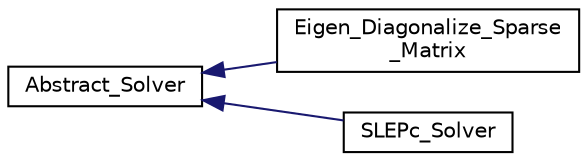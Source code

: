 digraph "Graphical Class Hierarchy"
{
  edge [fontname="Helvetica",fontsize="10",labelfontname="Helvetica",labelfontsize="10"];
  node [fontname="Helvetica",fontsize="10",shape=record];
  rankdir="LR";
  Node1 [label="Abstract_Solver",height=0.2,width=0.4,color="black", fillcolor="white", style="filled",URL="$classAbstract__Solver.html"];
  Node1 -> Node2 [dir="back",color="midnightblue",fontsize="10",style="solid",fontname="Helvetica"];
  Node2 [label="Eigen_Diagonalize_Sparse\l_Matrix",height=0.2,width=0.4,color="black", fillcolor="white", style="filled",URL="$classEigen__Diagonalize__Sparse__Matrix.html"];
  Node1 -> Node3 [dir="back",color="midnightblue",fontsize="10",style="solid",fontname="Helvetica"];
  Node3 [label="SLEPc_Solver",height=0.2,width=0.4,color="black", fillcolor="white", style="filled",URL="$classSLEPc__Solver.html"];
}

